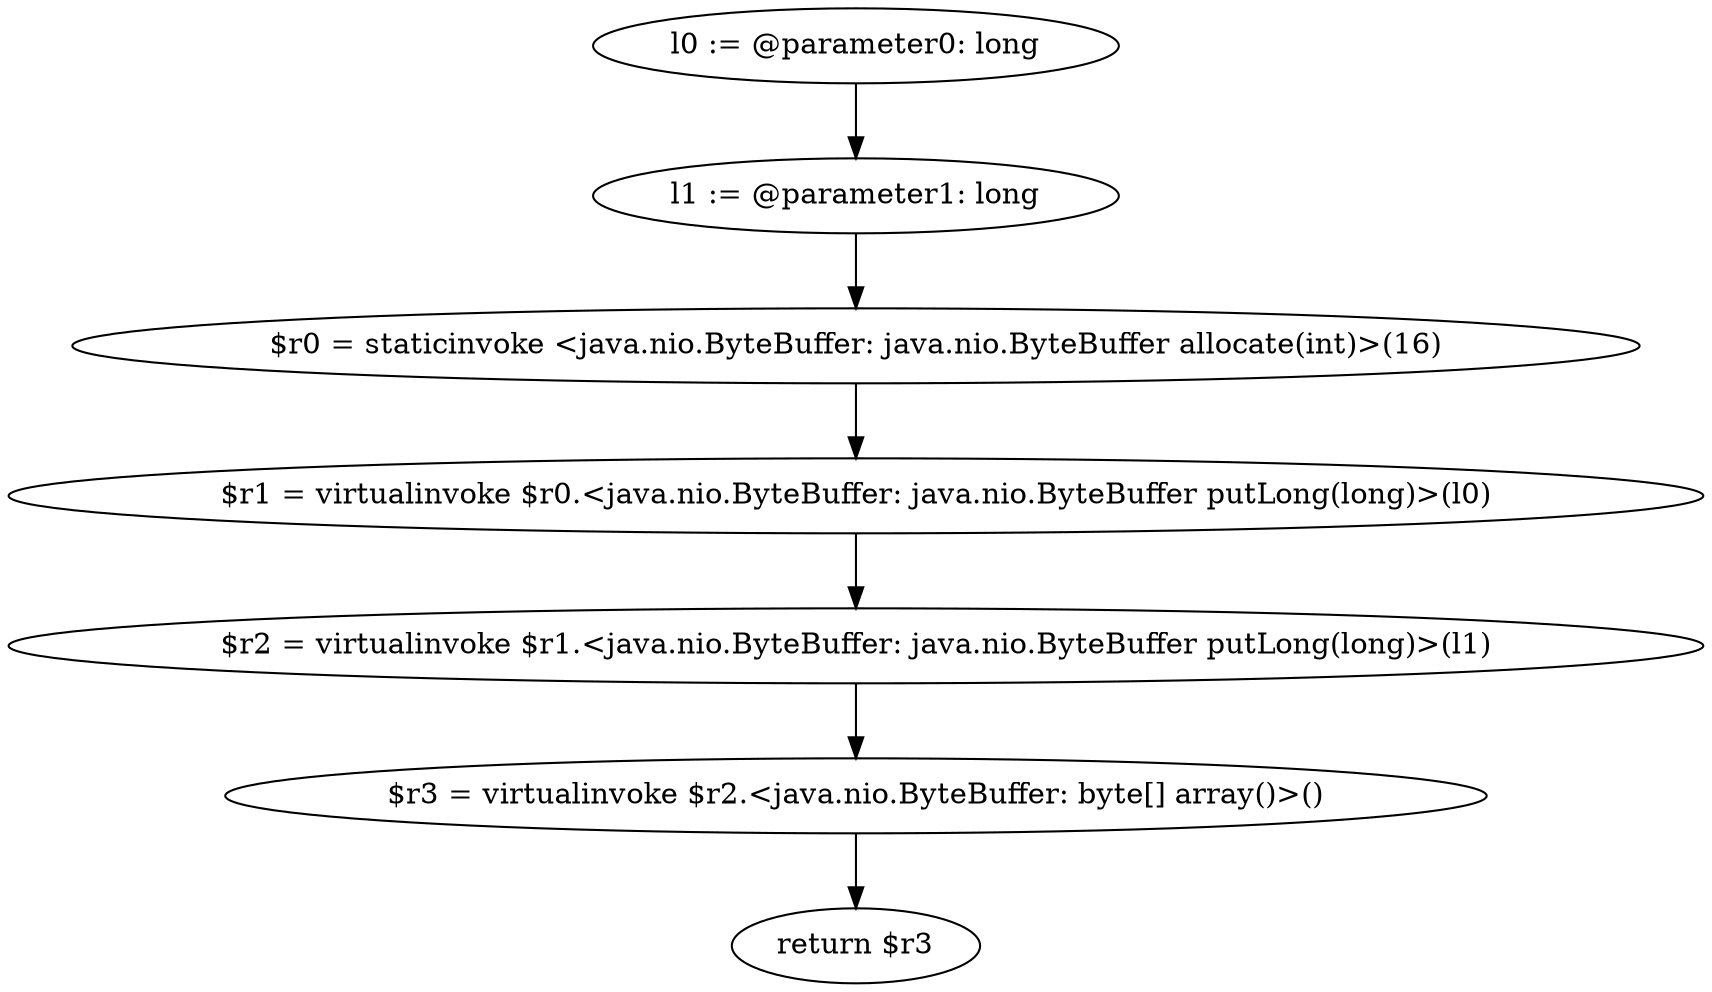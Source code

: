 digraph "unitGraph" {
    "l0 := @parameter0: long"
    "l1 := @parameter1: long"
    "$r0 = staticinvoke <java.nio.ByteBuffer: java.nio.ByteBuffer allocate(int)>(16)"
    "$r1 = virtualinvoke $r0.<java.nio.ByteBuffer: java.nio.ByteBuffer putLong(long)>(l0)"
    "$r2 = virtualinvoke $r1.<java.nio.ByteBuffer: java.nio.ByteBuffer putLong(long)>(l1)"
    "$r3 = virtualinvoke $r2.<java.nio.ByteBuffer: byte[] array()>()"
    "return $r3"
    "l0 := @parameter0: long"->"l1 := @parameter1: long";
    "l1 := @parameter1: long"->"$r0 = staticinvoke <java.nio.ByteBuffer: java.nio.ByteBuffer allocate(int)>(16)";
    "$r0 = staticinvoke <java.nio.ByteBuffer: java.nio.ByteBuffer allocate(int)>(16)"->"$r1 = virtualinvoke $r0.<java.nio.ByteBuffer: java.nio.ByteBuffer putLong(long)>(l0)";
    "$r1 = virtualinvoke $r0.<java.nio.ByteBuffer: java.nio.ByteBuffer putLong(long)>(l0)"->"$r2 = virtualinvoke $r1.<java.nio.ByteBuffer: java.nio.ByteBuffer putLong(long)>(l1)";
    "$r2 = virtualinvoke $r1.<java.nio.ByteBuffer: java.nio.ByteBuffer putLong(long)>(l1)"->"$r3 = virtualinvoke $r2.<java.nio.ByteBuffer: byte[] array()>()";
    "$r3 = virtualinvoke $r2.<java.nio.ByteBuffer: byte[] array()>()"->"return $r3";
}

